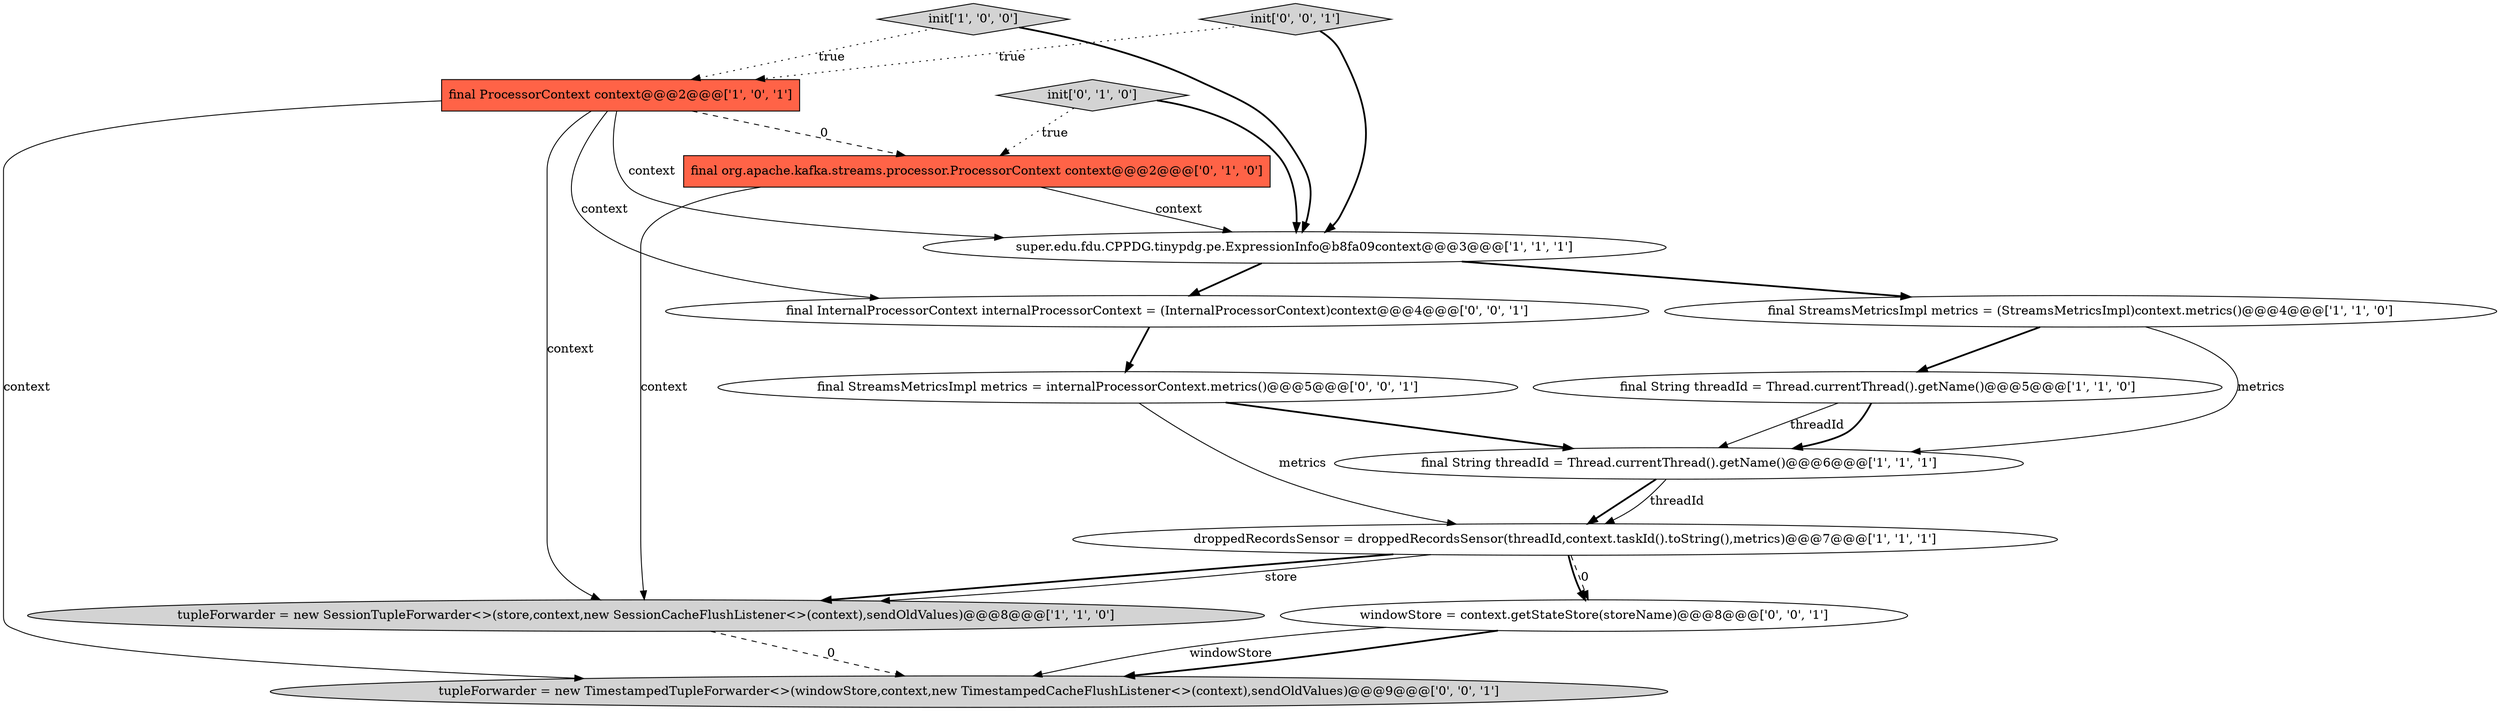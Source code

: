digraph {
12 [style = filled, label = "final InternalProcessorContext internalProcessorContext = (InternalProcessorContext)context@@@4@@@['0', '0', '1']", fillcolor = white, shape = ellipse image = "AAA0AAABBB3BBB"];
9 [style = filled, label = "init['0', '1', '0']", fillcolor = lightgray, shape = diamond image = "AAA0AAABBB2BBB"];
0 [style = filled, label = "final StreamsMetricsImpl metrics = (StreamsMetricsImpl)context.metrics()@@@4@@@['1', '1', '0']", fillcolor = white, shape = ellipse image = "AAA0AAABBB1BBB"];
5 [style = filled, label = "final String threadId = Thread.currentThread().getName()@@@6@@@['1', '1', '1']", fillcolor = white, shape = ellipse image = "AAA0AAABBB1BBB"];
10 [style = filled, label = "final StreamsMetricsImpl metrics = internalProcessorContext.metrics()@@@5@@@['0', '0', '1']", fillcolor = white, shape = ellipse image = "AAA0AAABBB3BBB"];
11 [style = filled, label = "tupleForwarder = new TimestampedTupleForwarder<>(windowStore,context,new TimestampedCacheFlushListener<>(context),sendOldValues)@@@9@@@['0', '0', '1']", fillcolor = lightgray, shape = ellipse image = "AAA0AAABBB3BBB"];
14 [style = filled, label = "init['0', '0', '1']", fillcolor = lightgray, shape = diamond image = "AAA0AAABBB3BBB"];
4 [style = filled, label = "super.edu.fdu.CPPDG.tinypdg.pe.ExpressionInfo@b8fa09context@@@3@@@['1', '1', '1']", fillcolor = white, shape = ellipse image = "AAA0AAABBB1BBB"];
3 [style = filled, label = "init['1', '0', '0']", fillcolor = lightgray, shape = diamond image = "AAA0AAABBB1BBB"];
6 [style = filled, label = "final ProcessorContext context@@@2@@@['1', '0', '1']", fillcolor = tomato, shape = box image = "AAA0AAABBB1BBB"];
2 [style = filled, label = "droppedRecordsSensor = droppedRecordsSensor(threadId,context.taskId().toString(),metrics)@@@7@@@['1', '1', '1']", fillcolor = white, shape = ellipse image = "AAA0AAABBB1BBB"];
8 [style = filled, label = "final org.apache.kafka.streams.processor.ProcessorContext context@@@2@@@['0', '1', '0']", fillcolor = tomato, shape = box image = "AAA1AAABBB2BBB"];
7 [style = filled, label = "final String threadId = Thread.currentThread().getName()@@@5@@@['1', '1', '0']", fillcolor = white, shape = ellipse image = "AAA0AAABBB1BBB"];
13 [style = filled, label = "windowStore = context.getStateStore(storeName)@@@8@@@['0', '0', '1']", fillcolor = white, shape = ellipse image = "AAA0AAABBB3BBB"];
1 [style = filled, label = "tupleForwarder = new SessionTupleForwarder<>(store,context,new SessionCacheFlushListener<>(context),sendOldValues)@@@8@@@['1', '1', '0']", fillcolor = lightgray, shape = ellipse image = "AAA0AAABBB1BBB"];
6->8 [style = dashed, label="0"];
8->4 [style = solid, label="context"];
2->1 [style = bold, label=""];
2->1 [style = solid, label="store"];
9->4 [style = bold, label=""];
7->5 [style = solid, label="threadId"];
8->1 [style = solid, label="context"];
3->6 [style = dotted, label="true"];
6->12 [style = solid, label="context"];
3->4 [style = bold, label=""];
13->11 [style = bold, label=""];
4->0 [style = bold, label=""];
10->2 [style = solid, label="metrics"];
0->7 [style = bold, label=""];
2->13 [style = bold, label=""];
9->8 [style = dotted, label="true"];
0->5 [style = solid, label="metrics"];
5->2 [style = bold, label=""];
6->11 [style = solid, label="context"];
7->5 [style = bold, label=""];
12->10 [style = bold, label=""];
10->5 [style = bold, label=""];
13->11 [style = solid, label="windowStore"];
2->13 [style = dashed, label="0"];
1->11 [style = dashed, label="0"];
6->4 [style = solid, label="context"];
4->12 [style = bold, label=""];
6->1 [style = solid, label="context"];
5->2 [style = solid, label="threadId"];
14->4 [style = bold, label=""];
14->6 [style = dotted, label="true"];
}
